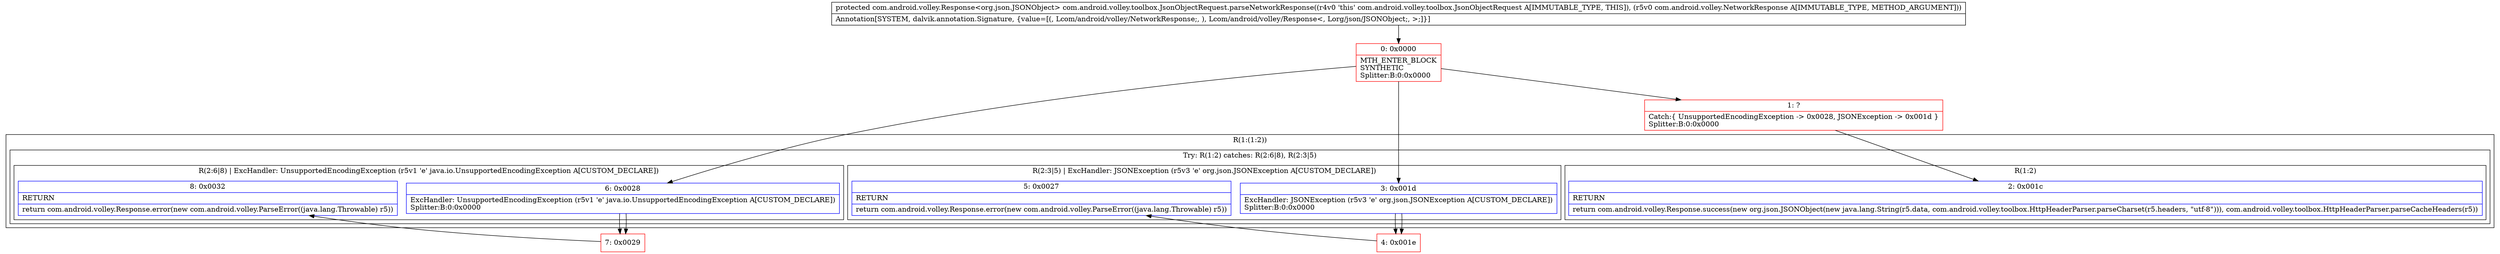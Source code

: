 digraph "CFG forcom.android.volley.toolbox.JsonObjectRequest.parseNetworkResponse(Lcom\/android\/volley\/NetworkResponse;)Lcom\/android\/volley\/Response;" {
subgraph cluster_Region_1798235219 {
label = "R(1:(1:2))";
node [shape=record,color=blue];
subgraph cluster_TryCatchRegion_719542049 {
label = "Try: R(1:2) catches: R(2:6|8), R(2:3|5)";
node [shape=record,color=blue];
subgraph cluster_Region_1068894189 {
label = "R(1:2)";
node [shape=record,color=blue];
Node_2 [shape=record,label="{2\:\ 0x001c|RETURN\l|return com.android.volley.Response.success(new org.json.JSONObject(new java.lang.String(r5.data, com.android.volley.toolbox.HttpHeaderParser.parseCharset(r5.headers, \"utf\-8\"))), com.android.volley.toolbox.HttpHeaderParser.parseCacheHeaders(r5))\l}"];
}
subgraph cluster_Region_131677651 {
label = "R(2:6|8) | ExcHandler: UnsupportedEncodingException (r5v1 'e' java.io.UnsupportedEncodingException A[CUSTOM_DECLARE])\l";
node [shape=record,color=blue];
Node_6 [shape=record,label="{6\:\ 0x0028|ExcHandler: UnsupportedEncodingException (r5v1 'e' java.io.UnsupportedEncodingException A[CUSTOM_DECLARE])\lSplitter:B:0:0x0000\l}"];
Node_8 [shape=record,label="{8\:\ 0x0032|RETURN\l|return com.android.volley.Response.error(new com.android.volley.ParseError((java.lang.Throwable) r5))\l}"];
}
subgraph cluster_Region_466177287 {
label = "R(2:3|5) | ExcHandler: JSONException (r5v3 'e' org.json.JSONException A[CUSTOM_DECLARE])\l";
node [shape=record,color=blue];
Node_3 [shape=record,label="{3\:\ 0x001d|ExcHandler: JSONException (r5v3 'e' org.json.JSONException A[CUSTOM_DECLARE])\lSplitter:B:0:0x0000\l}"];
Node_5 [shape=record,label="{5\:\ 0x0027|RETURN\l|return com.android.volley.Response.error(new com.android.volley.ParseError((java.lang.Throwable) r5))\l}"];
}
}
}
subgraph cluster_Region_131677651 {
label = "R(2:6|8) | ExcHandler: UnsupportedEncodingException (r5v1 'e' java.io.UnsupportedEncodingException A[CUSTOM_DECLARE])\l";
node [shape=record,color=blue];
Node_6 [shape=record,label="{6\:\ 0x0028|ExcHandler: UnsupportedEncodingException (r5v1 'e' java.io.UnsupportedEncodingException A[CUSTOM_DECLARE])\lSplitter:B:0:0x0000\l}"];
Node_8 [shape=record,label="{8\:\ 0x0032|RETURN\l|return com.android.volley.Response.error(new com.android.volley.ParseError((java.lang.Throwable) r5))\l}"];
}
subgraph cluster_Region_466177287 {
label = "R(2:3|5) | ExcHandler: JSONException (r5v3 'e' org.json.JSONException A[CUSTOM_DECLARE])\l";
node [shape=record,color=blue];
Node_3 [shape=record,label="{3\:\ 0x001d|ExcHandler: JSONException (r5v3 'e' org.json.JSONException A[CUSTOM_DECLARE])\lSplitter:B:0:0x0000\l}"];
Node_5 [shape=record,label="{5\:\ 0x0027|RETURN\l|return com.android.volley.Response.error(new com.android.volley.ParseError((java.lang.Throwable) r5))\l}"];
}
Node_0 [shape=record,color=red,label="{0\:\ 0x0000|MTH_ENTER_BLOCK\lSYNTHETIC\lSplitter:B:0:0x0000\l}"];
Node_1 [shape=record,color=red,label="{1\:\ ?|Catch:\{ UnsupportedEncodingException \-\> 0x0028, JSONException \-\> 0x001d \}\lSplitter:B:0:0x0000\l}"];
Node_4 [shape=record,color=red,label="{4\:\ 0x001e}"];
Node_7 [shape=record,color=red,label="{7\:\ 0x0029}"];
MethodNode[shape=record,label="{protected com.android.volley.Response\<org.json.JSONObject\> com.android.volley.toolbox.JsonObjectRequest.parseNetworkResponse((r4v0 'this' com.android.volley.toolbox.JsonObjectRequest A[IMMUTABLE_TYPE, THIS]), (r5v0 com.android.volley.NetworkResponse A[IMMUTABLE_TYPE, METHOD_ARGUMENT]))  | Annotation[SYSTEM, dalvik.annotation.Signature, \{value=[(, Lcom\/android\/volley\/NetworkResponse;, ), Lcom\/android\/volley\/Response\<, Lorg\/json\/JSONObject;, \>;]\}]\l}"];
MethodNode -> Node_0;
Node_6 -> Node_7;
Node_3 -> Node_4;
Node_6 -> Node_7;
Node_3 -> Node_4;
Node_0 -> Node_1;
Node_0 -> Node_6;
Node_0 -> Node_3;
Node_1 -> Node_2;
Node_4 -> Node_5;
Node_7 -> Node_8;
}


